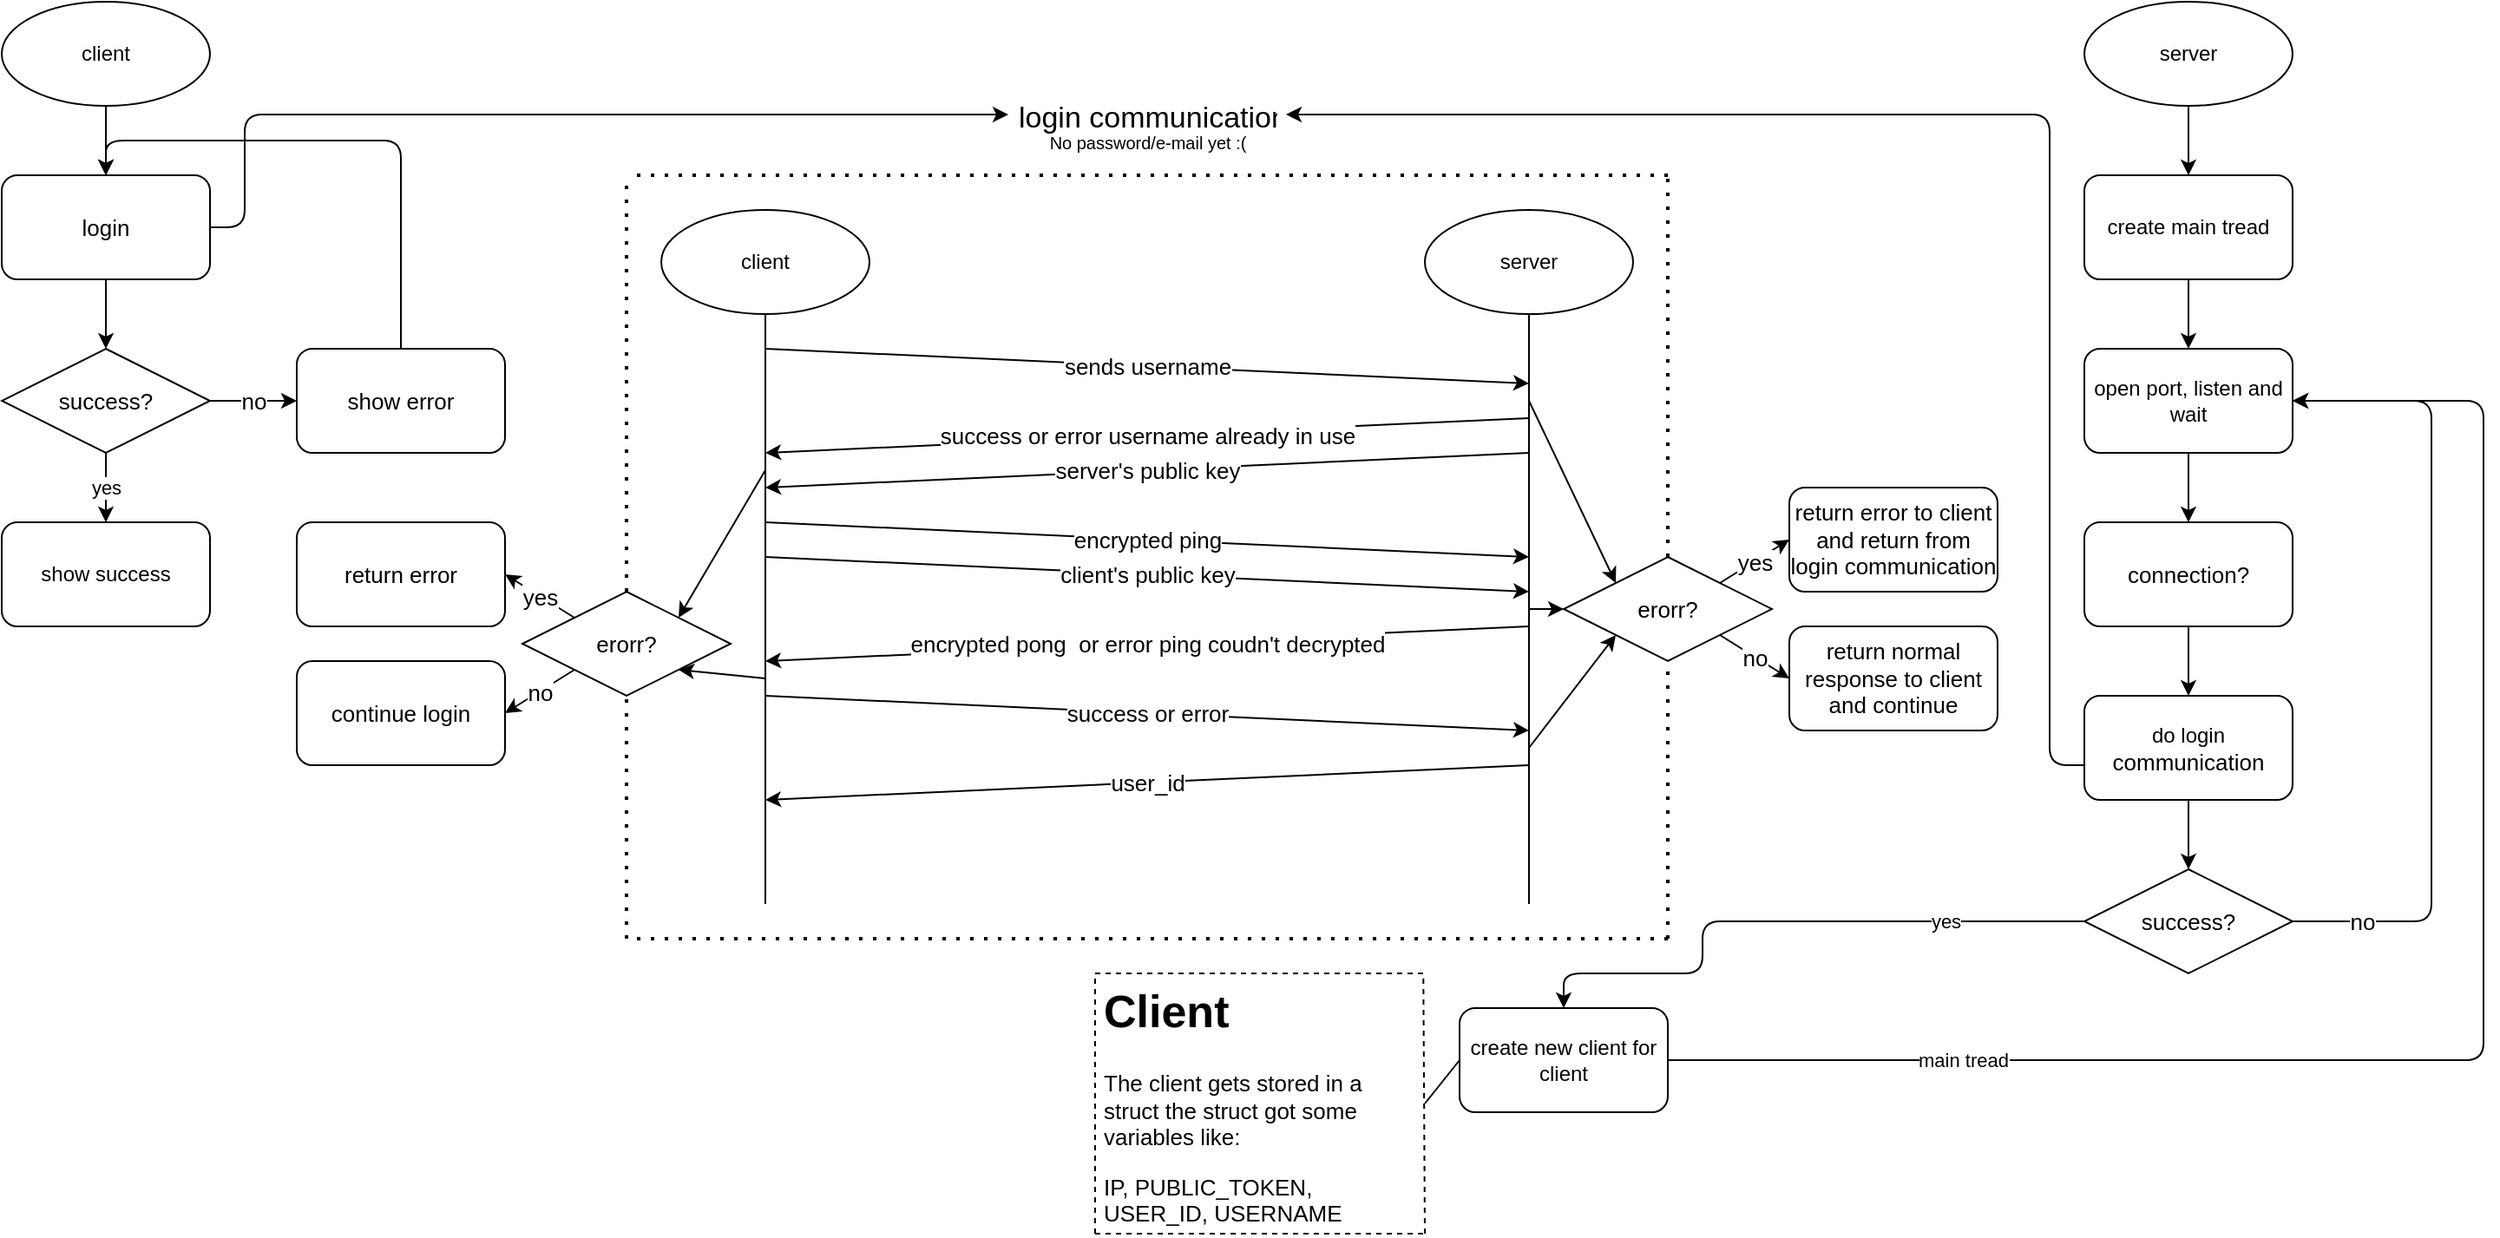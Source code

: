 <mxfile>
    <diagram id="YXGi10wsq4eWNmWisqAm" name="Page-1">
        <mxGraphModel dx="703" dy="736" grid="1" gridSize="10" guides="1" tooltips="1" connect="1" arrows="1" fold="1" page="1" pageScale="1" pageWidth="2339" pageHeight="3300" background="none" math="0" shadow="0">
            <root>
                <mxCell id="0"/>
                <mxCell id="1" parent="0"/>
                <mxCell id="80" style="edgeStyle=none;html=1;fontSize=12;" parent="1" edge="1">
                    <mxGeometry relative="1" as="geometry">
                        <mxPoint x="1680" y="440" as="sourcePoint"/>
                        <mxPoint x="1680" y="480" as="targetPoint"/>
                    </mxGeometry>
                </mxCell>
                <mxCell id="12" value="" style="endArrow=classic;html=1;entryX=0.5;entryY=0;entryDx=0;entryDy=0;exitX=0.5;exitY=1;exitDx=0;exitDy=0;" parent="1" edge="1">
                    <mxGeometry width="50" height="50" relative="1" as="geometry">
                        <mxPoint x="480" y="140" as="sourcePoint"/>
                        <mxPoint x="480" y="180.0" as="targetPoint"/>
                    </mxGeometry>
                </mxCell>
                <mxCell id="13" value="" style="endArrow=classic;html=1;entryX=0.5;entryY=0;entryDx=0;entryDy=0;exitX=0.5;exitY=1;exitDx=0;exitDy=0;" parent="1" edge="1">
                    <mxGeometry width="50" height="50" relative="1" as="geometry">
                        <mxPoint x="1680.0" y="140" as="sourcePoint"/>
                        <mxPoint x="1680.0" y="180" as="targetPoint"/>
                    </mxGeometry>
                </mxCell>
                <mxCell id="14" value="" style="endArrow=classic;html=1;entryX=0.5;entryY=0;entryDx=0;entryDy=0;" parent="1" edge="1">
                    <mxGeometry width="50" height="50" relative="1" as="geometry">
                        <mxPoint x="1680" y="240" as="sourcePoint"/>
                        <mxPoint x="1680.0" y="280" as="targetPoint"/>
                    </mxGeometry>
                </mxCell>
                <mxCell id="15" value="" style="endArrow=classic;html=1;entryX=0.5;entryY=0;entryDx=0;entryDy=0;exitX=0.5;exitY=1;exitDx=0;exitDy=0;" parent="1" edge="1">
                    <mxGeometry width="50" height="50" relative="1" as="geometry">
                        <mxPoint x="1680.0" y="340" as="sourcePoint"/>
                        <mxPoint x="1680" y="380" as="targetPoint"/>
                    </mxGeometry>
                </mxCell>
                <mxCell id="20" value="client" style="ellipse;whiteSpace=wrap;html=1;" parent="1" vertex="1">
                    <mxGeometry x="420" y="80" width="120" height="60" as="geometry"/>
                </mxCell>
                <mxCell id="21" value="server" style="ellipse;whiteSpace=wrap;html=1;" parent="1" vertex="1">
                    <mxGeometry x="1620" y="80" width="120" height="60" as="geometry"/>
                </mxCell>
                <mxCell id="23" value="open port, listen and wait" style="rounded=1;whiteSpace=wrap;html=1;" parent="1" vertex="1">
                    <mxGeometry x="1620" y="280" width="120" height="60" as="geometry"/>
                </mxCell>
                <mxCell id="24" value="create main tread" style="rounded=1;whiteSpace=wrap;html=1;" parent="1" vertex="1">
                    <mxGeometry x="1620" y="180" width="120" height="60" as="geometry"/>
                </mxCell>
                <mxCell id="48" value="" style="endArrow=none;dashed=1;html=1;dashPattern=1 3;strokeWidth=2;" parent="1" edge="1">
                    <mxGeometry width="50" height="50" relative="1" as="geometry">
                        <mxPoint x="780" y="620" as="sourcePoint"/>
                        <mxPoint x="780" y="180" as="targetPoint"/>
                    </mxGeometry>
                </mxCell>
                <mxCell id="50" value="" style="endArrow=none;dashed=1;html=1;dashPattern=1 3;strokeWidth=2;" parent="1" edge="1">
                    <mxGeometry width="50" height="50" relative="1" as="geometry">
                        <mxPoint x="1380" y="180" as="sourcePoint"/>
                        <mxPoint x="780" y="180" as="targetPoint"/>
                    </mxGeometry>
                </mxCell>
                <mxCell id="51" value="" style="endArrow=none;dashed=1;html=1;dashPattern=1 3;strokeWidth=2;startArrow=none;exitX=0.5;exitY=0;exitDx=0;exitDy=0;" parent="1" edge="1" source="121">
                    <mxGeometry width="50" height="50" relative="1" as="geometry">
                        <mxPoint x="1380" y="380" as="sourcePoint"/>
                        <mxPoint x="1380" y="180" as="targetPoint"/>
                    </mxGeometry>
                </mxCell>
                <mxCell id="52" value="client" style="ellipse;whiteSpace=wrap;html=1;" parent="1" vertex="1">
                    <mxGeometry x="800" y="200" width="120" height="60" as="geometry"/>
                </mxCell>
                <mxCell id="53" value="server" style="ellipse;whiteSpace=wrap;html=1;" parent="1" vertex="1">
                    <mxGeometry x="1240" y="200" width="120" height="60" as="geometry"/>
                </mxCell>
                <mxCell id="55" value="" style="endArrow=none;html=1;entryX=0.5;entryY=1;entryDx=0;entryDy=0;" parent="1" target="52" edge="1">
                    <mxGeometry width="50" height="50" relative="1" as="geometry">
                        <mxPoint x="860" y="600" as="sourcePoint"/>
                        <mxPoint x="1010" y="440" as="targetPoint"/>
                    </mxGeometry>
                </mxCell>
                <mxCell id="57" value="" style="endArrow=none;html=1;entryX=0.5;entryY=1;entryDx=0;entryDy=0;" parent="1" target="53" edge="1">
                    <mxGeometry width="50" height="50" relative="1" as="geometry">
                        <mxPoint x="1300" y="600" as="sourcePoint"/>
                        <mxPoint x="1010" y="440" as="targetPoint"/>
                    </mxGeometry>
                </mxCell>
                <mxCell id="63" value="" style="endArrow=classic;html=1;" parent="1" edge="1">
                    <mxGeometry relative="1" as="geometry">
                        <mxPoint x="860" y="280" as="sourcePoint"/>
                        <mxPoint x="1300" y="300" as="targetPoint"/>
                    </mxGeometry>
                </mxCell>
                <mxCell id="64" value="&lt;font style=&quot;font-size: 13px&quot;&gt;sends username&lt;/font&gt;" style="edgeLabel;resizable=0;html=1;align=center;verticalAlign=middle;fontSize=12;" parent="63" connectable="0" vertex="1">
                    <mxGeometry relative="1" as="geometry"/>
                </mxCell>
                <mxCell id="65" value="" style="endArrow=classic;html=1;" parent="1" edge="1">
                    <mxGeometry relative="1" as="geometry">
                        <mxPoint x="1300" y="320" as="sourcePoint"/>
                        <mxPoint x="860" y="340" as="targetPoint"/>
                    </mxGeometry>
                </mxCell>
                <mxCell id="66" value="&lt;span style=&quot;font-size: 13px&quot;&gt;success or error username already in use&lt;/span&gt;" style="edgeLabel;resizable=0;html=1;align=center;verticalAlign=middle;fontSize=12;" parent="65" connectable="0" vertex="1">
                    <mxGeometry relative="1" as="geometry"/>
                </mxCell>
                <mxCell id="67" value="login communication" style="text;strokeColor=none;fillColor=none;align=left;verticalAlign=middle;spacingLeft=4;spacingRight=4;overflow=hidden;points=[[0,0.5],[1,0.5]];portConstraint=eastwest;rotatable=0;fontSize=17;" parent="1" vertex="1">
                    <mxGeometry x="1000" y="130" width="160" height="30" as="geometry"/>
                </mxCell>
                <mxCell id="68" value="&lt;font style=&quot;font-size: 13px&quot;&gt;client's public key&lt;/font&gt;" style="endArrow=classic;html=1;fontSize=12;" parent="1" edge="1">
                    <mxGeometry relative="1" as="geometry">
                        <mxPoint x="860" y="400" as="sourcePoint"/>
                        <mxPoint x="1300" y="420" as="targetPoint"/>
                        <Array as="points">
                            <mxPoint x="1080" y="410"/>
                        </Array>
                    </mxGeometry>
                </mxCell>
                <mxCell id="70" value="" style="endArrow=classic;html=1;fontSize=12;exitX=1;exitY=0.5;exitDx=0;exitDy=0;entryX=0;entryY=0.5;entryDx=0;entryDy=0;" parent="1" source="83" target="67" edge="1">
                    <mxGeometry width="50" height="50" relative="1" as="geometry">
                        <mxPoint x="680" y="210.0" as="sourcePoint"/>
                        <mxPoint x="1200" y="420" as="targetPoint"/>
                        <Array as="points">
                            <mxPoint x="560" y="210"/>
                            <mxPoint x="560" y="145"/>
                        </Array>
                    </mxGeometry>
                </mxCell>
                <mxCell id="73" value="" style="endArrow=classic;html=1;fontSize=12;" parent="1" edge="1">
                    <mxGeometry relative="1" as="geometry">
                        <mxPoint x="860" y="380" as="sourcePoint"/>
                        <mxPoint x="1300" y="400" as="targetPoint"/>
                    </mxGeometry>
                </mxCell>
                <mxCell id="74" value="&lt;font style=&quot;font-size: 13px&quot;&gt;encrypted ping&lt;/font&gt;" style="edgeLabel;resizable=0;html=1;align=center;verticalAlign=middle;fontSize=12;" parent="73" connectable="0" vertex="1">
                    <mxGeometry relative="1" as="geometry"/>
                </mxCell>
                <mxCell id="77" value="" style="endArrow=classic;html=1;fontSize=12;" parent="1" edge="1">
                    <mxGeometry relative="1" as="geometry">
                        <mxPoint x="1300" y="520" as="sourcePoint"/>
                        <mxPoint x="860" y="540" as="targetPoint"/>
                    </mxGeometry>
                </mxCell>
                <mxCell id="78" value="&lt;font style=&quot;font-size: 13px&quot;&gt;user_id&lt;/font&gt;" style="edgeLabel;resizable=0;html=1;align=center;verticalAlign=middle;fontSize=12;" parent="77" connectable="0" vertex="1">
                    <mxGeometry relative="1" as="geometry"/>
                </mxCell>
                <mxCell id="107" value="" style="edgeStyle=none;html=1;fontSize=13;" parent="1" source="83" target="106" edge="1">
                    <mxGeometry relative="1" as="geometry"/>
                </mxCell>
                <mxCell id="83" value="login" style="rounded=1;whiteSpace=wrap;html=1;fontSize=13;" parent="1" vertex="1">
                    <mxGeometry x="420" y="180" width="120" height="60" as="geometry"/>
                </mxCell>
                <mxCell id="84" value="" style="endArrow=classic;html=1;fontSize=13;exitX=0;exitY=0.5;exitDx=0;exitDy=0;entryX=1;entryY=0.5;entryDx=0;entryDy=0;" parent="1" target="67" edge="1">
                    <mxGeometry width="50" height="50" relative="1" as="geometry">
                        <mxPoint x="1620" y="520" as="sourcePoint"/>
                        <mxPoint x="1200" y="410" as="targetPoint"/>
                        <Array as="points">
                            <mxPoint x="1600" y="520"/>
                            <mxPoint x="1600" y="145"/>
                        </Array>
                    </mxGeometry>
                </mxCell>
                <mxCell id="85" value="connection?" style="rounded=1;whiteSpace=wrap;html=1;fontSize=13;" parent="1" vertex="1">
                    <mxGeometry x="1620" y="380" width="120" height="60" as="geometry"/>
                </mxCell>
                <mxCell id="88" value="" style="endArrow=classic;html=1;fontSize=13;entryX=1;entryY=0.5;entryDx=0;entryDy=0;exitX=1;exitY=0.5;exitDx=0;exitDy=0;" parent="1" source="130" target="23" edge="1">
                    <mxGeometry relative="1" as="geometry">
                        <mxPoint x="1740" y="520" as="sourcePoint"/>
                        <mxPoint x="1840" y="520" as="targetPoint"/>
                        <Array as="points">
                            <mxPoint x="1820" y="610"/>
                            <mxPoint x="1820" y="310"/>
                        </Array>
                    </mxGeometry>
                </mxCell>
                <mxCell id="89" value="no" style="edgeLabel;resizable=0;html=1;align=center;verticalAlign=middle;fontSize=13;" parent="88" connectable="0" vertex="1">
                    <mxGeometry relative="1" as="geometry">
                        <mxPoint x="-40" y="150" as="offset"/>
                    </mxGeometry>
                </mxCell>
                <mxCell id="92" value="" style="endArrow=classic;html=1;fontSize=13;" parent="1" edge="1">
                    <mxGeometry relative="1" as="geometry">
                        <mxPoint x="1300" y="440" as="sourcePoint"/>
                        <mxPoint x="860" y="460" as="targetPoint"/>
                    </mxGeometry>
                </mxCell>
                <mxCell id="93" value="encrypted pong&amp;nbsp;&amp;nbsp;or error ping coudn't decrypted" style="edgeLabel;resizable=0;html=1;align=center;verticalAlign=middle;fontSize=13;" parent="92" connectable="0" vertex="1">
                    <mxGeometry relative="1" as="geometry"/>
                </mxCell>
                <mxCell id="94" value="" style="endArrow=classic;html=1;fontSize=13;" parent="1" edge="1">
                    <mxGeometry relative="1" as="geometry">
                        <mxPoint x="1300" y="340" as="sourcePoint"/>
                        <mxPoint x="860" y="360" as="targetPoint"/>
                    </mxGeometry>
                </mxCell>
                <mxCell id="95" value="server's public key" style="edgeLabel;resizable=0;html=1;align=center;verticalAlign=middle;fontSize=13;" parent="94" connectable="0" vertex="1">
                    <mxGeometry relative="1" as="geometry"/>
                </mxCell>
                <mxCell id="98" value="erorr?" style="rhombus;whiteSpace=wrap;html=1;fontSize=13;" parent="1" vertex="1">
                    <mxGeometry x="720" y="420" width="120" height="60" as="geometry"/>
                </mxCell>
                <mxCell id="101" value="" style="endArrow=classic;html=1;fontSize=13;exitX=0;exitY=0;exitDx=0;exitDy=0;entryX=1;entryY=0.5;entryDx=0;entryDy=0;" parent="1" source="98" target="108" edge="1">
                    <mxGeometry relative="1" as="geometry">
                        <mxPoint x="600" y="380" as="sourcePoint"/>
                        <mxPoint x="720" y="360" as="targetPoint"/>
                    </mxGeometry>
                </mxCell>
                <mxCell id="102" value="yes" style="edgeLabel;resizable=0;html=1;align=center;verticalAlign=middle;fontSize=13;" parent="101" connectable="0" vertex="1">
                    <mxGeometry relative="1" as="geometry"/>
                </mxCell>
                <mxCell id="106" value="success?" style="rhombus;whiteSpace=wrap;html=1;fontSize=13;" parent="1" vertex="1">
                    <mxGeometry x="420" y="280" width="120" height="60" as="geometry"/>
                </mxCell>
                <mxCell id="108" value="return error" style="rounded=1;whiteSpace=wrap;html=1;fontSize=13;" parent="1" vertex="1">
                    <mxGeometry x="590" y="380" width="120" height="60" as="geometry"/>
                </mxCell>
                <mxCell id="109" value="continue login" style="rounded=1;whiteSpace=wrap;html=1;fontSize=13;" parent="1" vertex="1">
                    <mxGeometry x="590" y="460" width="120" height="60" as="geometry"/>
                </mxCell>
                <mxCell id="111" value="" style="endArrow=classic;html=1;fontSize=13;exitX=0;exitY=1;exitDx=0;exitDy=0;entryX=1;entryY=0.5;entryDx=0;entryDy=0;" parent="1" source="98" target="109" edge="1">
                    <mxGeometry relative="1" as="geometry">
                        <mxPoint x="540" y="450" as="sourcePoint"/>
                        <mxPoint x="640" y="450" as="targetPoint"/>
                    </mxGeometry>
                </mxCell>
                <mxCell id="112" value="no" style="edgeLabel;resizable=0;html=1;align=center;verticalAlign=middle;fontSize=13;" parent="111" connectable="0" vertex="1">
                    <mxGeometry relative="1" as="geometry"/>
                </mxCell>
                <mxCell id="114" value="show error" style="rounded=1;whiteSpace=wrap;html=1;fontSize=13;" parent="1" vertex="1">
                    <mxGeometry x="590" y="280" width="120" height="60" as="geometry"/>
                </mxCell>
                <mxCell id="116" value="" style="endArrow=classic;html=1;fontSize=13;exitX=0.5;exitY=0;exitDx=0;exitDy=0;entryX=0.5;entryY=0;entryDx=0;entryDy=0;" parent="1" source="114" target="83" edge="1">
                    <mxGeometry width="50" height="50" relative="1" as="geometry">
                        <mxPoint x="630" y="260" as="sourcePoint"/>
                        <mxPoint x="680" y="210" as="targetPoint"/>
                        <Array as="points">
                            <mxPoint x="650" y="160"/>
                            <mxPoint x="480" y="160"/>
                        </Array>
                    </mxGeometry>
                </mxCell>
                <mxCell id="117" value="" style="endArrow=classic;html=1;fontSize=13;exitX=1;exitY=0.5;exitDx=0;exitDy=0;entryX=0;entryY=0.5;entryDx=0;entryDy=0;" parent="1" source="106" target="114" edge="1">
                    <mxGeometry relative="1" as="geometry">
                        <mxPoint x="430" y="420" as="sourcePoint"/>
                        <mxPoint x="530" y="420" as="targetPoint"/>
                        <Array as="points"/>
                    </mxGeometry>
                </mxCell>
                <mxCell id="118" value="no" style="edgeLabel;resizable=0;html=1;align=center;verticalAlign=middle;fontSize=13;" parent="117" connectable="0" vertex="1">
                    <mxGeometry relative="1" as="geometry"/>
                </mxCell>
                <mxCell id="120" value="" style="endArrow=none;dashed=1;html=1;dashPattern=1 3;strokeWidth=2;" parent="1" edge="1">
                    <mxGeometry width="50" height="50" relative="1" as="geometry">
                        <mxPoint x="1380" y="620" as="sourcePoint"/>
                        <mxPoint x="1380" y="440" as="targetPoint"/>
                    </mxGeometry>
                </mxCell>
                <mxCell id="121" value="erorr?" style="rhombus;whiteSpace=wrap;html=1;fontSize=13;" parent="1" vertex="1">
                    <mxGeometry x="1320" y="400" width="120" height="60" as="geometry"/>
                </mxCell>
                <mxCell id="122" value="" style="endArrow=classic;html=1;fontSize=13;exitX=1;exitY=0;exitDx=0;exitDy=0;entryX=0;entryY=0.5;entryDx=0;entryDy=0;" parent="1" source="121" target="124" edge="1">
                    <mxGeometry relative="1" as="geometry">
                        <mxPoint x="1200" y="340" as="sourcePoint"/>
                        <mxPoint x="1320" y="320" as="targetPoint"/>
                    </mxGeometry>
                </mxCell>
                <mxCell id="123" value="yes" style="edgeLabel;resizable=0;html=1;align=center;verticalAlign=middle;fontSize=13;" parent="122" connectable="0" vertex="1">
                    <mxGeometry relative="1" as="geometry"/>
                </mxCell>
                <mxCell id="124" value="return error to client and return from login&amp;nbsp;&lt;span style=&quot;text-align: left&quot;&gt;communication&lt;/span&gt;" style="rounded=1;whiteSpace=wrap;html=1;fontSize=13;" parent="1" vertex="1">
                    <mxGeometry x="1450" y="360" width="120" height="60" as="geometry"/>
                </mxCell>
                <mxCell id="125" value="return normal response to client and continue" style="rounded=1;whiteSpace=wrap;html=1;fontSize=13;" parent="1" vertex="1">
                    <mxGeometry x="1450" y="440" width="120" height="60" as="geometry"/>
                </mxCell>
                <mxCell id="126" value="" style="endArrow=classic;html=1;fontSize=13;exitX=1;exitY=1;exitDx=0;exitDy=0;entryX=0;entryY=0.5;entryDx=0;entryDy=0;" parent="1" source="121" target="125" edge="1">
                    <mxGeometry relative="1" as="geometry">
                        <mxPoint x="1140" y="410" as="sourcePoint"/>
                        <mxPoint x="1240" y="410" as="targetPoint"/>
                    </mxGeometry>
                </mxCell>
                <mxCell id="127" value="no" style="edgeLabel;resizable=0;html=1;align=center;verticalAlign=middle;fontSize=13;" parent="126" connectable="0" vertex="1">
                    <mxGeometry relative="1" as="geometry"/>
                </mxCell>
                <mxCell id="128" value="" style="endArrow=classic;html=1;fontSize=13;entryX=0;entryY=0.5;entryDx=0;entryDy=0;" parent="1" target="121" edge="1">
                    <mxGeometry width="50" height="50" relative="1" as="geometry">
                        <mxPoint x="1300" y="430" as="sourcePoint"/>
                        <mxPoint x="1200" y="350" as="targetPoint"/>
                    </mxGeometry>
                </mxCell>
                <mxCell id="131" value="" style="edgeStyle=none;html=1;fontSize=13;" parent="1" source="129" target="130" edge="1">
                    <mxGeometry relative="1" as="geometry"/>
                </mxCell>
                <mxCell id="129" value="&lt;span style=&quot;font-size: 12px&quot;&gt;do login&lt;/span&gt;&lt;br style=&quot;font-size: 12px&quot;&gt;&lt;span style=&quot;text-align: left&quot;&gt;communication&lt;/span&gt;" style="rounded=1;whiteSpace=wrap;html=1;fontSize=13;" parent="1" vertex="1">
                    <mxGeometry x="1620" y="480" width="120" height="60" as="geometry"/>
                </mxCell>
                <mxCell id="130" value="success?" style="rhombus;whiteSpace=wrap;html=1;fontSize=13;" parent="1" vertex="1">
                    <mxGeometry x="1620" y="580" width="120" height="60" as="geometry"/>
                </mxCell>
                <mxCell id="132" value="create new client for client" style="rounded=1;whiteSpace=wrap;html=1;" vertex="1" parent="1">
                    <mxGeometry x="1260" y="660" width="120" height="60" as="geometry"/>
                </mxCell>
                <mxCell id="137" value="" style="endArrow=classic;html=1;exitX=0;exitY=0.5;exitDx=0;exitDy=0;entryX=0.5;entryY=0;entryDx=0;entryDy=0;" edge="1" parent="1" source="130" target="132">
                    <mxGeometry relative="1" as="geometry">
                        <mxPoint x="1460" y="620" as="sourcePoint"/>
                        <mxPoint x="1380" y="620" as="targetPoint"/>
                        <Array as="points">
                            <mxPoint x="1400" y="610"/>
                            <mxPoint x="1400" y="640"/>
                            <mxPoint x="1320" y="640"/>
                        </Array>
                    </mxGeometry>
                </mxCell>
                <mxCell id="138" value="yes" style="edgeLabel;resizable=0;html=1;align=center;verticalAlign=middle;" connectable="0" vertex="1" parent="137">
                    <mxGeometry relative="1" as="geometry">
                        <mxPoint x="95" as="offset"/>
                    </mxGeometry>
                </mxCell>
                <mxCell id="139" value="" style="endArrow=classic;html=1;exitX=0.5;exitY=1;exitDx=0;exitDy=0;entryX=0.5;entryY=0;entryDx=0;entryDy=0;" edge="1" parent="1" source="106" target="141">
                    <mxGeometry relative="1" as="geometry">
                        <mxPoint x="770" y="490" as="sourcePoint"/>
                        <mxPoint x="480" y="440" as="targetPoint"/>
                    </mxGeometry>
                </mxCell>
                <mxCell id="140" value="yes" style="edgeLabel;resizable=0;html=1;align=center;verticalAlign=middle;" connectable="0" vertex="1" parent="139">
                    <mxGeometry relative="1" as="geometry"/>
                </mxCell>
                <mxCell id="141" value="show success" style="rounded=1;whiteSpace=wrap;html=1;" vertex="1" parent="1">
                    <mxGeometry x="420" y="380" width="120" height="60" as="geometry"/>
                </mxCell>
                <mxCell id="142" value="" style="endArrow=classic;html=1;exitX=1;exitY=0.5;exitDx=0;exitDy=0;" edge="1" parent="1" source="132">
                    <mxGeometry relative="1" as="geometry">
                        <mxPoint x="1420" y="660" as="sourcePoint"/>
                        <mxPoint x="1740" y="310" as="targetPoint"/>
                        <Array as="points">
                            <mxPoint x="1850" y="690"/>
                            <mxPoint x="1850" y="310"/>
                        </Array>
                    </mxGeometry>
                </mxCell>
                <mxCell id="143" value="main tread" style="edgeLabel;resizable=0;html=1;align=center;verticalAlign=middle;" connectable="0" vertex="1" parent="142">
                    <mxGeometry relative="1" as="geometry">
                        <mxPoint x="-300" y="10" as="offset"/>
                    </mxGeometry>
                </mxCell>
                <mxCell id="144" value="" style="endArrow=classic;html=1;entryX=1;entryY=0;entryDx=0;entryDy=0;" edge="1" parent="1" target="98">
                    <mxGeometry width="50" height="50" relative="1" as="geometry">
                        <mxPoint x="860" y="350" as="sourcePoint"/>
                        <mxPoint x="830" y="350" as="targetPoint"/>
                    </mxGeometry>
                </mxCell>
                <mxCell id="145" value="" style="endArrow=classic;html=1;fontSize=13;entryX=0;entryY=0;entryDx=0;entryDy=0;" edge="1" parent="1" target="121">
                    <mxGeometry width="50" height="50" relative="1" as="geometry">
                        <mxPoint x="1300" y="310" as="sourcePoint"/>
                        <mxPoint x="1330" y="420" as="targetPoint"/>
                    </mxGeometry>
                </mxCell>
                <mxCell id="146" value="" style="endArrow=classic;html=1;fontSize=13;" edge="1" parent="1">
                    <mxGeometry relative="1" as="geometry">
                        <mxPoint x="860" y="480" as="sourcePoint"/>
                        <mxPoint x="1300" y="500" as="targetPoint"/>
                    </mxGeometry>
                </mxCell>
                <mxCell id="147" value="success or error" style="edgeLabel;resizable=0;html=1;align=center;verticalAlign=middle;fontSize=13;" connectable="0" vertex="1" parent="146">
                    <mxGeometry relative="1" as="geometry">
                        <mxPoint as="offset"/>
                    </mxGeometry>
                </mxCell>
                <mxCell id="148" value="" style="endArrow=classic;html=1;fontSize=13;entryX=0;entryY=1;entryDx=0;entryDy=0;" edge="1" parent="1" target="121">
                    <mxGeometry width="50" height="50" relative="1" as="geometry">
                        <mxPoint x="1300" y="510" as="sourcePoint"/>
                        <mxPoint x="1360" y="405" as="targetPoint"/>
                        <Array as="points"/>
                    </mxGeometry>
                </mxCell>
                <mxCell id="149" value="" style="endArrow=classic;html=1;entryX=1;entryY=1;entryDx=0;entryDy=0;" edge="1" parent="1" target="98">
                    <mxGeometry width="50" height="50" relative="1" as="geometry">
                        <mxPoint x="860" y="470" as="sourcePoint"/>
                        <mxPoint x="820" y="445" as="targetPoint"/>
                    </mxGeometry>
                </mxCell>
                <mxCell id="150" value="" style="endArrow=none;dashed=1;html=1;dashPattern=1 3;strokeWidth=2;" edge="1" parent="1">
                    <mxGeometry width="50" height="50" relative="1" as="geometry">
                        <mxPoint x="1380" y="620" as="sourcePoint"/>
                        <mxPoint x="780" y="620" as="targetPoint"/>
                    </mxGeometry>
                </mxCell>
                <mxCell id="151" value="&lt;h1&gt;Client&lt;/h1&gt;&lt;p&gt;The client gets stored in a struct the struct got some variables like:&lt;/p&gt;&lt;p style=&quot;line-height: 1.2&quot;&gt;IP, PUBLIC_TOKEN, USER_ID, USERNAME&lt;/p&gt;" style="text;html=1;strokeColor=none;fillColor=none;spacing=5;spacingTop=-20;whiteSpace=wrap;overflow=hidden;rounded=0;fontSize=13;" vertex="1" parent="1">
                    <mxGeometry x="1050" y="640" width="190" height="150" as="geometry"/>
                </mxCell>
                <mxCell id="153" value="" style="endArrow=none;html=1;fontSize=13;entryX=0;entryY=0.5;entryDx=0;entryDy=0;exitX=1;exitY=0.5;exitDx=0;exitDy=0;" edge="1" parent="1" source="151" target="132">
                    <mxGeometry width="50" height="50" relative="1" as="geometry">
                        <mxPoint x="1270" y="750" as="sourcePoint"/>
                        <mxPoint x="1020" y="690" as="targetPoint"/>
                    </mxGeometry>
                </mxCell>
                <mxCell id="154" value="" style="endArrow=none;dashed=1;html=1;fontSize=13;entryX=0;entryY=0;entryDx=0;entryDy=0;exitX=0;exitY=1;exitDx=0;exitDy=0;" edge="1" parent="1" source="151" target="151">
                    <mxGeometry width="50" height="50" relative="1" as="geometry">
                        <mxPoint x="970" y="740" as="sourcePoint"/>
                        <mxPoint x="1020" y="690" as="targetPoint"/>
                    </mxGeometry>
                </mxCell>
                <mxCell id="155" value="" style="endArrow=none;dashed=1;html=1;fontSize=13;entryX=0;entryY=0;entryDx=0;entryDy=0;exitX=1;exitY=1;exitDx=0;exitDy=0;" edge="1" parent="1" source="151">
                    <mxGeometry width="50" height="50" relative="1" as="geometry">
                        <mxPoint x="1239.13" y="790" as="sourcePoint"/>
                        <mxPoint x="1239.13" y="640" as="targetPoint"/>
                    </mxGeometry>
                </mxCell>
                <mxCell id="156" value="" style="endArrow=none;dashed=1;html=1;fontSize=13;entryX=1;entryY=0;entryDx=0;entryDy=0;exitX=0;exitY=0;exitDx=0;exitDy=0;" edge="1" parent="1" source="151" target="151">
                    <mxGeometry width="50" height="50" relative="1" as="geometry">
                        <mxPoint x="1249.13" y="800" as="sourcePoint"/>
                        <mxPoint x="1249.13" y="650" as="targetPoint"/>
                    </mxGeometry>
                </mxCell>
                <mxCell id="157" value="" style="endArrow=none;dashed=1;html=1;fontSize=13;entryX=1;entryY=1;entryDx=0;entryDy=0;exitX=0;exitY=1;exitDx=0;exitDy=0;" edge="1" parent="1" source="151" target="151">
                    <mxGeometry width="50" height="50" relative="1" as="geometry">
                        <mxPoint x="1100" y="860" as="sourcePoint"/>
                        <mxPoint x="1240" y="830" as="targetPoint"/>
                    </mxGeometry>
                </mxCell>
                <mxCell id="161" value="&lt;font style=&quot;font-size: 10px&quot;&gt;No password/e-mail yet :(&lt;/font&gt;" style="text;html=1;align=center;verticalAlign=middle;resizable=0;points=[];autosize=1;strokeColor=none;fillColor=none;fontSize=13;" vertex="1" parent="1">
                    <mxGeometry x="1015" y="150" width="130" height="20" as="geometry"/>
                </mxCell>
            </root>
        </mxGraphModel>
    </diagram>
</mxfile>
